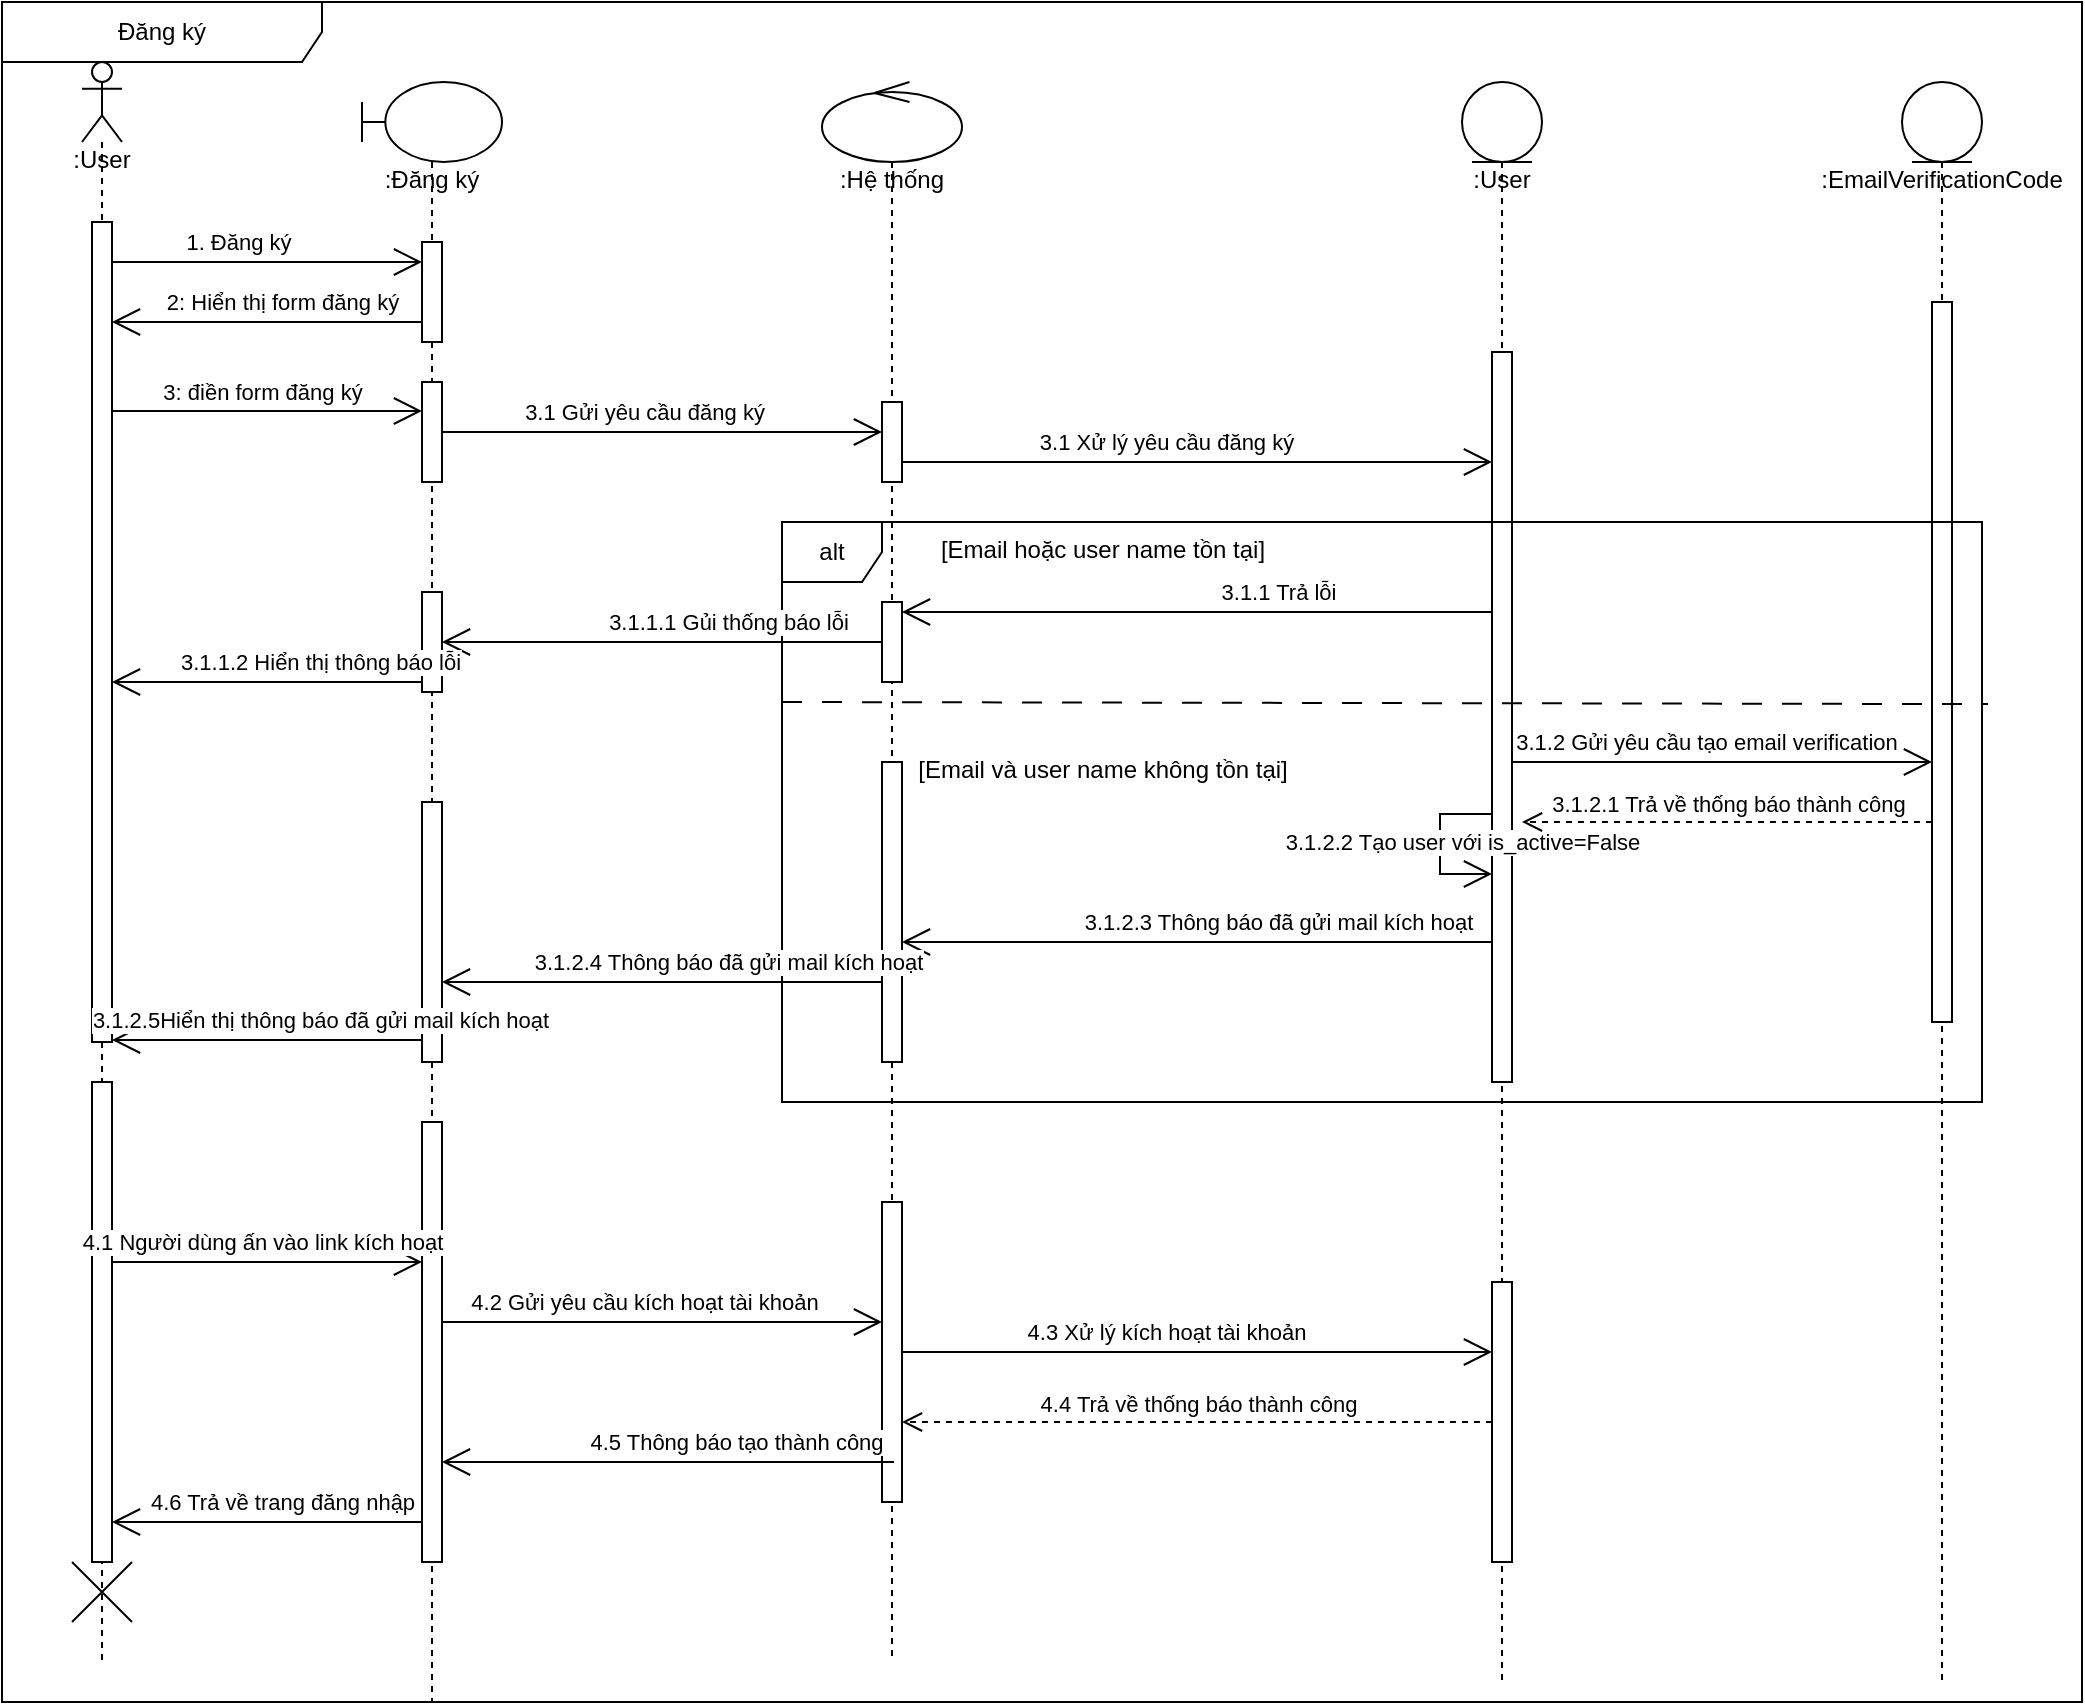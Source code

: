 <mxfile version="24.7.17" pages="3">
  <diagram name="Page-1" id="2YBvvXClWsGukQMizWep">
    <mxGraphModel dx="1843" dy="804" grid="1" gridSize="10" guides="1" tooltips="1" connect="1" arrows="1" fold="1" page="1" pageScale="1" pageWidth="850" pageHeight="1100" math="0" shadow="0">
      <root>
        <mxCell id="0" />
        <mxCell id="1" parent="0" />
        <mxCell id="b5BNbCB7NWANwJ87BcGt-43" value="Đăng ký" style="shape=umlFrame;whiteSpace=wrap;html=1;pointerEvents=0;recursiveResize=0;container=1;collapsible=0;width=160;" vertex="1" parent="1">
          <mxGeometry x="90" y="30" width="1040" height="850" as="geometry" />
        </mxCell>
        <mxCell id="b5BNbCB7NWANwJ87BcGt-186" value="" style="shape=umlDestroy;html=1;" vertex="1" parent="b5BNbCB7NWANwJ87BcGt-43">
          <mxGeometry x="35" y="780" width="30" height="30" as="geometry" />
        </mxCell>
        <mxCell id="b5BNbCB7NWANwJ87BcGt-44" value="&lt;div&gt;&lt;br&gt;&lt;/div&gt;&lt;div&gt;&lt;br&gt;&lt;/div&gt;&lt;div&gt;&lt;br&gt;&lt;/div&gt;&lt;div&gt;&lt;br&gt;&lt;/div&gt;&lt;div&gt;&lt;span style=&quot;background-color: initial;&quot;&gt;:User&lt;/span&gt;&lt;br&gt;&lt;/div&gt;" style="shape=umlLifeline;perimeter=lifelinePerimeter;whiteSpace=wrap;html=1;container=1;dropTarget=0;collapsible=0;recursiveResize=0;outlineConnect=0;portConstraint=eastwest;newEdgeStyle={&quot;curved&quot;:0,&quot;rounded&quot;:0};participant=umlActor;size=40;" vertex="1" parent="b5BNbCB7NWANwJ87BcGt-43">
          <mxGeometry x="40" y="30" width="20" height="800" as="geometry" />
        </mxCell>
        <mxCell id="b5BNbCB7NWANwJ87BcGt-45" value="" style="html=1;points=[[0,0,0,0,5],[0,1,0,0,-5],[1,0,0,0,5],[1,1,0,0,-5]];perimeter=orthogonalPerimeter;outlineConnect=0;targetShapes=umlLifeline;portConstraint=eastwest;newEdgeStyle={&quot;curved&quot;:0,&quot;rounded&quot;:0};" vertex="1" parent="b5BNbCB7NWANwJ87BcGt-44">
          <mxGeometry x="5" y="80" width="10" height="410" as="geometry" />
        </mxCell>
        <mxCell id="b5BNbCB7NWANwJ87BcGt-99" value="" style="html=1;points=[[0,0,0,0,5],[0,1,0,0,-5],[1,0,0,0,5],[1,1,0,0,-5]];perimeter=orthogonalPerimeter;outlineConnect=0;targetShapes=umlLifeline;portConstraint=eastwest;newEdgeStyle={&quot;curved&quot;:0,&quot;rounded&quot;:0};" vertex="1" parent="b5BNbCB7NWANwJ87BcGt-44">
          <mxGeometry x="5" y="510" width="10" height="240" as="geometry" />
        </mxCell>
        <mxCell id="b5BNbCB7NWANwJ87BcGt-46" value="&lt;div&gt;&lt;br&gt;&lt;/div&gt;&lt;div&gt;&lt;br&gt;&lt;/div&gt;&lt;div&gt;&lt;br&gt;&lt;/div&gt;&lt;div&gt;&lt;br&gt;&lt;/div&gt;&lt;div&gt;:Đăng ký&lt;/div&gt;" style="shape=umlLifeline;perimeter=lifelinePerimeter;whiteSpace=wrap;html=1;container=1;dropTarget=0;collapsible=0;recursiveResize=0;outlineConnect=0;portConstraint=eastwest;newEdgeStyle={&quot;curved&quot;:0,&quot;rounded&quot;:0};participant=umlBoundary;" vertex="1" parent="b5BNbCB7NWANwJ87BcGt-43">
          <mxGeometry x="180" y="40" width="70" height="810" as="geometry" />
        </mxCell>
        <mxCell id="b5BNbCB7NWANwJ87BcGt-79" value="" style="html=1;points=[[0,0,0,0,5],[0,1,0,0,-5],[1,0,0,0,5],[1,1,0,0,-5]];perimeter=orthogonalPerimeter;outlineConnect=0;targetShapes=umlLifeline;portConstraint=eastwest;newEdgeStyle={&quot;curved&quot;:0,&quot;rounded&quot;:0};" vertex="1" parent="b5BNbCB7NWANwJ87BcGt-46">
          <mxGeometry x="30" y="255" width="10" height="50" as="geometry" />
        </mxCell>
        <mxCell id="b5BNbCB7NWANwJ87BcGt-91" value="" style="html=1;points=[[0,0,0,0,5],[0,1,0,0,-5],[1,0,0,0,5],[1,1,0,0,-5]];perimeter=orthogonalPerimeter;outlineConnect=0;targetShapes=umlLifeline;portConstraint=eastwest;newEdgeStyle={&quot;curved&quot;:0,&quot;rounded&quot;:0};" vertex="1" parent="b5BNbCB7NWANwJ87BcGt-46">
          <mxGeometry x="30" y="360" width="10" height="130" as="geometry" />
        </mxCell>
        <mxCell id="b5BNbCB7NWANwJ87BcGt-102" value="" style="html=1;points=[[0,0,0,0,5],[0,1,0,0,-5],[1,0,0,0,5],[1,1,0,0,-5]];perimeter=orthogonalPerimeter;outlineConnect=0;targetShapes=umlLifeline;portConstraint=eastwest;newEdgeStyle={&quot;curved&quot;:0,&quot;rounded&quot;:0};" vertex="1" parent="b5BNbCB7NWANwJ87BcGt-46">
          <mxGeometry x="30" y="520" width="10" height="220" as="geometry" />
        </mxCell>
        <mxCell id="b5BNbCB7NWANwJ87BcGt-47" value="&lt;div&gt;&lt;br&gt;&lt;/div&gt;&lt;div&gt;&lt;br&gt;&lt;/div&gt;&lt;div&gt;&lt;br&gt;&lt;/div&gt;&lt;div&gt;&lt;br&gt;&lt;/div&gt;&lt;div&gt;:Hệ thống&lt;/div&gt;" style="shape=umlLifeline;perimeter=lifelinePerimeter;whiteSpace=wrap;html=1;container=1;dropTarget=0;collapsible=0;recursiveResize=0;outlineConnect=0;portConstraint=eastwest;newEdgeStyle={&quot;curved&quot;:0,&quot;rounded&quot;:0};participant=umlControl;" vertex="1" parent="b5BNbCB7NWANwJ87BcGt-43">
          <mxGeometry x="410" y="40" width="70" height="790" as="geometry" />
        </mxCell>
        <mxCell id="b5BNbCB7NWANwJ87BcGt-60" value="" style="html=1;points=[[0,0,0,0,5],[0,1,0,0,-5],[1,0,0,0,5],[1,1,0,0,-5]];perimeter=orthogonalPerimeter;outlineConnect=0;targetShapes=umlLifeline;portConstraint=eastwest;newEdgeStyle={&quot;curved&quot;:0,&quot;rounded&quot;:0};" vertex="1" parent="b5BNbCB7NWANwJ87BcGt-47">
          <mxGeometry x="30" y="160" width="10" height="40" as="geometry" />
        </mxCell>
        <mxCell id="b5BNbCB7NWANwJ87BcGt-78" value="" style="html=1;points=[[0,0,0,0,5],[0,1,0,0,-5],[1,0,0,0,5],[1,1,0,0,-5]];perimeter=orthogonalPerimeter;outlineConnect=0;targetShapes=umlLifeline;portConstraint=eastwest;newEdgeStyle={&quot;curved&quot;:0,&quot;rounded&quot;:0};" vertex="1" parent="b5BNbCB7NWANwJ87BcGt-47">
          <mxGeometry x="30" y="260" width="10" height="40" as="geometry" />
        </mxCell>
        <mxCell id="b5BNbCB7NWANwJ87BcGt-86" value="" style="html=1;points=[[0,0,0,0,5],[0,1,0,0,-5],[1,0,0,0,5],[1,1,0,0,-5]];perimeter=orthogonalPerimeter;outlineConnect=0;targetShapes=umlLifeline;portConstraint=eastwest;newEdgeStyle={&quot;curved&quot;:0,&quot;rounded&quot;:0};" vertex="1" parent="b5BNbCB7NWANwJ87BcGt-47">
          <mxGeometry x="30" y="340" width="10" height="150" as="geometry" />
        </mxCell>
        <mxCell id="b5BNbCB7NWANwJ87BcGt-105" value="" style="html=1;points=[[0,0,0,0,5],[0,1,0,0,-5],[1,0,0,0,5],[1,1,0,0,-5]];perimeter=orthogonalPerimeter;outlineConnect=0;targetShapes=umlLifeline;portConstraint=eastwest;newEdgeStyle={&quot;curved&quot;:0,&quot;rounded&quot;:0};" vertex="1" parent="b5BNbCB7NWANwJ87BcGt-47">
          <mxGeometry x="30" y="560" width="10" height="150" as="geometry" />
        </mxCell>
        <mxCell id="b5BNbCB7NWANwJ87BcGt-48" value="&lt;div&gt;&lt;br&gt;&lt;/div&gt;&lt;div&gt;&lt;br&gt;&lt;/div&gt;&lt;div&gt;&lt;br&gt;&lt;/div&gt;&lt;div&gt;&lt;br&gt;&lt;/div&gt;&lt;div&gt;:User&lt;/div&gt;" style="shape=umlLifeline;perimeter=lifelinePerimeter;whiteSpace=wrap;html=1;container=1;dropTarget=0;collapsible=0;recursiveResize=0;outlineConnect=0;portConstraint=eastwest;newEdgeStyle={&quot;curved&quot;:0,&quot;rounded&quot;:0};participant=umlEntity;" vertex="1" parent="b5BNbCB7NWANwJ87BcGt-43">
          <mxGeometry x="730" y="40" width="40" height="800" as="geometry" />
        </mxCell>
        <mxCell id="b5BNbCB7NWANwJ87BcGt-49" value="" style="html=1;points=[[0,0,0,0,5],[0,1,0,0,-5],[1,0,0,0,5],[1,1,0,0,-5]];perimeter=orthogonalPerimeter;outlineConnect=0;targetShapes=umlLifeline;portConstraint=eastwest;newEdgeStyle={&quot;curved&quot;:0,&quot;rounded&quot;:0};" vertex="1" parent="b5BNbCB7NWANwJ87BcGt-48">
          <mxGeometry x="15" y="135" width="10" height="365" as="geometry" />
        </mxCell>
        <mxCell id="b5BNbCB7NWANwJ87BcGt-111" value="" style="endArrow=open;endFill=1;endSize=12;html=1;rounded=0;" edge="1" parent="b5BNbCB7NWANwJ87BcGt-48" source="b5BNbCB7NWANwJ87BcGt-49" target="b5BNbCB7NWANwJ87BcGt-49">
          <mxGeometry width="160" relative="1" as="geometry">
            <mxPoint x="-36" y="366" as="sourcePoint" />
            <mxPoint x="-36" y="396" as="targetPoint" />
            <Array as="points">
              <mxPoint x="-11" y="366" />
              <mxPoint x="-11" y="396" />
            </Array>
          </mxGeometry>
        </mxCell>
        <mxCell id="b5BNbCB7NWANwJ87BcGt-112" value="3.1.2.2 Tạo user với is_active=False" style="edgeLabel;html=1;align=center;verticalAlign=middle;resizable=0;points=[];" vertex="1" connectable="0" parent="b5BNbCB7NWANwJ87BcGt-111">
          <mxGeometry x="-0.19" relative="1" as="geometry">
            <mxPoint x="11" y="7" as="offset" />
          </mxGeometry>
        </mxCell>
        <mxCell id="b5BNbCB7NWANwJ87BcGt-113" value="" style="html=1;points=[[0,0,0,0,5],[0,1,0,0,-5],[1,0,0,0,5],[1,1,0,0,-5]];perimeter=orthogonalPerimeter;outlineConnect=0;targetShapes=umlLifeline;portConstraint=eastwest;newEdgeStyle={&quot;curved&quot;:0,&quot;rounded&quot;:0};" vertex="1" parent="b5BNbCB7NWANwJ87BcGt-48">
          <mxGeometry x="15" y="600" width="10" height="140" as="geometry" />
        </mxCell>
        <mxCell id="b5BNbCB7NWANwJ87BcGt-50" value="&lt;div&gt;&lt;br&gt;&lt;/div&gt;&lt;div&gt;&lt;br&gt;&lt;/div&gt;&lt;div&gt;&lt;br&gt;&lt;/div&gt;&lt;div&gt;&lt;br&gt;&lt;/div&gt;&lt;div&gt;:EmailVerificationCode&lt;/div&gt;" style="shape=umlLifeline;perimeter=lifelinePerimeter;whiteSpace=wrap;html=1;container=1;dropTarget=0;collapsible=0;recursiveResize=0;outlineConnect=0;portConstraint=eastwest;newEdgeStyle={&quot;curved&quot;:0,&quot;rounded&quot;:0};participant=umlEntity;" vertex="1" parent="b5BNbCB7NWANwJ87BcGt-43">
          <mxGeometry x="950" y="40" width="40" height="800" as="geometry" />
        </mxCell>
        <mxCell id="b5BNbCB7NWANwJ87BcGt-51" value="" style="html=1;points=[[0,0,0,0,5],[0,1,0,0,-5],[1,0,0,0,5],[1,1,0,0,-5]];perimeter=orthogonalPerimeter;outlineConnect=0;targetShapes=umlLifeline;portConstraint=eastwest;newEdgeStyle={&quot;curved&quot;:0,&quot;rounded&quot;:0};" vertex="1" parent="b5BNbCB7NWANwJ87BcGt-50">
          <mxGeometry x="15" y="110" width="10" height="360" as="geometry" />
        </mxCell>
        <mxCell id="b5BNbCB7NWANwJ87BcGt-52" value="" style="html=1;points=[[0,0,0,0,5],[0,1,0,0,-5],[1,0,0,0,5],[1,1,0,0,-5]];perimeter=orthogonalPerimeter;outlineConnect=0;targetShapes=umlLifeline;portConstraint=eastwest;newEdgeStyle={&quot;curved&quot;:0,&quot;rounded&quot;:0};" vertex="1" parent="b5BNbCB7NWANwJ87BcGt-43">
          <mxGeometry x="210" y="120" width="10" height="50" as="geometry" />
        </mxCell>
        <mxCell id="b5BNbCB7NWANwJ87BcGt-53" value="" style="endArrow=open;endFill=1;endSize=12;html=1;rounded=0;" edge="1" parent="b5BNbCB7NWANwJ87BcGt-43" source="b5BNbCB7NWANwJ87BcGt-45" target="b5BNbCB7NWANwJ87BcGt-52">
          <mxGeometry width="160" relative="1" as="geometry">
            <mxPoint x="270" y="180" as="sourcePoint" />
            <mxPoint x="430" y="180" as="targetPoint" />
            <Array as="points">
              <mxPoint x="130" y="130" />
            </Array>
          </mxGeometry>
        </mxCell>
        <mxCell id="b5BNbCB7NWANwJ87BcGt-54" value="1. Đăng ký" style="edgeLabel;html=1;align=center;verticalAlign=middle;resizable=0;points=[];" vertex="1" connectable="0" parent="b5BNbCB7NWANwJ87BcGt-53">
          <mxGeometry x="-0.19" relative="1" as="geometry">
            <mxPoint y="-10" as="offset" />
          </mxGeometry>
        </mxCell>
        <mxCell id="b5BNbCB7NWANwJ87BcGt-55" value="" style="endArrow=open;endFill=1;endSize=12;html=1;rounded=0;" edge="1" parent="b5BNbCB7NWANwJ87BcGt-43" source="b5BNbCB7NWANwJ87BcGt-52" target="b5BNbCB7NWANwJ87BcGt-45">
          <mxGeometry width="160" relative="1" as="geometry">
            <mxPoint x="65" y="140" as="sourcePoint" />
            <mxPoint x="220" y="140" as="targetPoint" />
            <Array as="points">
              <mxPoint x="140" y="160" />
            </Array>
          </mxGeometry>
        </mxCell>
        <mxCell id="b5BNbCB7NWANwJ87BcGt-56" value="2: Hiển thị form đăng ký" style="edgeLabel;html=1;align=center;verticalAlign=middle;resizable=0;points=[];" vertex="1" connectable="0" parent="b5BNbCB7NWANwJ87BcGt-55">
          <mxGeometry x="-0.19" relative="1" as="geometry">
            <mxPoint x="-7" y="-10" as="offset" />
          </mxGeometry>
        </mxCell>
        <mxCell id="b5BNbCB7NWANwJ87BcGt-57" value="" style="html=1;points=[[0,0,0,0,5],[0,1,0,0,-5],[1,0,0,0,5],[1,1,0,0,-5]];perimeter=orthogonalPerimeter;outlineConnect=0;targetShapes=umlLifeline;portConstraint=eastwest;newEdgeStyle={&quot;curved&quot;:0,&quot;rounded&quot;:0};" vertex="1" parent="b5BNbCB7NWANwJ87BcGt-43">
          <mxGeometry x="210" y="190" width="10" height="50" as="geometry" />
        </mxCell>
        <mxCell id="b5BNbCB7NWANwJ87BcGt-58" value="" style="endArrow=open;endFill=1;endSize=12;html=1;rounded=0;" edge="1" parent="b5BNbCB7NWANwJ87BcGt-43">
          <mxGeometry width="160" relative="1" as="geometry">
            <mxPoint x="55" y="204.5" as="sourcePoint" />
            <mxPoint x="210" y="204.5" as="targetPoint" />
          </mxGeometry>
        </mxCell>
        <mxCell id="b5BNbCB7NWANwJ87BcGt-59" value="3: điền form đăng ký" style="edgeLabel;html=1;align=center;verticalAlign=middle;resizable=0;points=[];" vertex="1" connectable="0" parent="b5BNbCB7NWANwJ87BcGt-58">
          <mxGeometry x="-0.19" relative="1" as="geometry">
            <mxPoint x="12" y="-10" as="offset" />
          </mxGeometry>
        </mxCell>
        <mxCell id="b5BNbCB7NWANwJ87BcGt-61" value="" style="endArrow=open;endFill=1;endSize=12;html=1;rounded=0;" edge="1" parent="b5BNbCB7NWANwJ87BcGt-43" source="b5BNbCB7NWANwJ87BcGt-57" target="b5BNbCB7NWANwJ87BcGt-60">
          <mxGeometry width="160" relative="1" as="geometry">
            <mxPoint x="65" y="190" as="sourcePoint" />
            <mxPoint x="220" y="190" as="targetPoint" />
          </mxGeometry>
        </mxCell>
        <mxCell id="b5BNbCB7NWANwJ87BcGt-62" value="3.1 Gửi yêu cầu đăng ký" style="edgeLabel;html=1;align=center;verticalAlign=middle;resizable=0;points=[];" vertex="1" connectable="0" parent="b5BNbCB7NWANwJ87BcGt-61">
          <mxGeometry x="-0.19" relative="1" as="geometry">
            <mxPoint x="12" y="-10" as="offset" />
          </mxGeometry>
        </mxCell>
        <mxCell id="b5BNbCB7NWANwJ87BcGt-63" value="" style="endArrow=open;endFill=1;endSize=12;html=1;rounded=0;" edge="1" parent="b5BNbCB7NWANwJ87BcGt-43" source="b5BNbCB7NWANwJ87BcGt-60" target="b5BNbCB7NWANwJ87BcGt-49">
          <mxGeometry width="160" relative="1" as="geometry">
            <mxPoint x="230" y="225" as="sourcePoint" />
            <mxPoint x="380" y="225" as="targetPoint" />
            <Array as="points">
              <mxPoint x="450" y="230" />
            </Array>
          </mxGeometry>
        </mxCell>
        <mxCell id="b5BNbCB7NWANwJ87BcGt-64" value="3.1 Xử lý yêu cầu đăng ký" style="edgeLabel;html=1;align=center;verticalAlign=middle;resizable=0;points=[];" vertex="1" connectable="0" parent="b5BNbCB7NWANwJ87BcGt-63">
          <mxGeometry x="-0.19" relative="1" as="geometry">
            <mxPoint x="12" y="-10" as="offset" />
          </mxGeometry>
        </mxCell>
        <mxCell id="b5BNbCB7NWANwJ87BcGt-74" value="alt" style="shape=umlFrame;whiteSpace=wrap;html=1;pointerEvents=0;recursiveResize=0;container=1;collapsible=0;width=50;" vertex="1" parent="b5BNbCB7NWANwJ87BcGt-43">
          <mxGeometry x="390" y="260" width="600" height="290" as="geometry" />
        </mxCell>
        <mxCell id="b5BNbCB7NWANwJ87BcGt-75" value="[Email hoặc user name tồn tại]" style="text;align=center;html=1;" vertex="1" parent="b5BNbCB7NWANwJ87BcGt-74">
          <mxGeometry width="100" height="20" relative="1" as="geometry">
            <mxPoint x="110" as="offset" />
          </mxGeometry>
        </mxCell>
        <mxCell id="b5BNbCB7NWANwJ87BcGt-76" value="[Email và user name không tồn tại]" style="text;align=center;html=1;" vertex="1" parent="b5BNbCB7NWANwJ87BcGt-74">
          <mxGeometry x="110" y="110" width="100" height="20" as="geometry" />
        </mxCell>
        <mxCell id="b5BNbCB7NWANwJ87BcGt-87" value="" style="endArrow=open;endFill=1;endSize=12;html=1;rounded=0;" edge="1" parent="b5BNbCB7NWANwJ87BcGt-74">
          <mxGeometry width="160" relative="1" as="geometry">
            <mxPoint x="355" y="210" as="sourcePoint" />
            <mxPoint x="60" y="210" as="targetPoint" />
            <Array as="points">
              <mxPoint x="210" y="210" />
            </Array>
          </mxGeometry>
        </mxCell>
        <mxCell id="b5BNbCB7NWANwJ87BcGt-88" value="3.1.2.3 Thông báo đã gửi mail kích hoạt" style="edgeLabel;html=1;align=center;verticalAlign=middle;resizable=0;points=[];" vertex="1" connectable="0" parent="b5BNbCB7NWANwJ87BcGt-87">
          <mxGeometry x="-0.19" relative="1" as="geometry">
            <mxPoint x="12" y="-10" as="offset" />
          </mxGeometry>
        </mxCell>
        <mxCell id="b5BNbCB7NWANwJ87BcGt-98" value="3.1.2.1 Trả về thống báo thành công" style="endArrow=open;startArrow=none;endFill=0;startFill=0;endSize=8;html=1;verticalAlign=bottom;dashed=1;labelBackgroundColor=none;rounded=0;" edge="1" parent="b5BNbCB7NWANwJ87BcGt-74">
          <mxGeometry width="160" relative="1" as="geometry">
            <mxPoint x="575" y="150" as="sourcePoint" />
            <mxPoint x="370" y="150" as="targetPoint" />
            <Array as="points">
              <mxPoint x="470" y="150" />
            </Array>
          </mxGeometry>
        </mxCell>
        <mxCell id="b5BNbCB7NWANwJ87BcGt-77" value="" style="endArrow=none;startArrow=none;endFill=0;startFill=0;endSize=8;html=1;verticalAlign=bottom;dashed=1;labelBackgroundColor=none;dashPattern=10 10;rounded=0;entryX=1.005;entryY=0.314;entryDx=0;entryDy=0;entryPerimeter=0;exitX=-0.007;exitY=0.489;exitDx=0;exitDy=0;exitPerimeter=0;" edge="1" parent="b5BNbCB7NWANwJ87BcGt-74" target="b5BNbCB7NWANwJ87BcGt-74">
          <mxGeometry width="160" relative="1" as="geometry">
            <mxPoint x="2.22e-15" y="90.0" as="sourcePoint" />
            <mxPoint x="433.44" y="90.87" as="targetPoint" />
          </mxGeometry>
        </mxCell>
        <mxCell id="b5BNbCB7NWANwJ87BcGt-80" value="" style="endArrow=open;endFill=1;endSize=12;html=1;rounded=0;" edge="1" parent="b5BNbCB7NWANwJ87BcGt-43" source="b5BNbCB7NWANwJ87BcGt-78" target="b5BNbCB7NWANwJ87BcGt-79">
          <mxGeometry width="160" relative="1" as="geometry">
            <mxPoint x="230" y="225" as="sourcePoint" />
            <mxPoint x="450" y="225" as="targetPoint" />
          </mxGeometry>
        </mxCell>
        <mxCell id="b5BNbCB7NWANwJ87BcGt-81" value="3.1.1.1 Gủi thống báo lỗi" style="edgeLabel;html=1;align=center;verticalAlign=middle;resizable=0;points=[];" vertex="1" connectable="0" parent="b5BNbCB7NWANwJ87BcGt-80">
          <mxGeometry x="-0.19" relative="1" as="geometry">
            <mxPoint x="12" y="-10" as="offset" />
          </mxGeometry>
        </mxCell>
        <mxCell id="b5BNbCB7NWANwJ87BcGt-82" value="" style="endArrow=open;endFill=1;endSize=12;html=1;rounded=0;" edge="1" parent="b5BNbCB7NWANwJ87BcGt-43" source="b5BNbCB7NWANwJ87BcGt-79" target="b5BNbCB7NWANwJ87BcGt-45">
          <mxGeometry width="160" relative="1" as="geometry">
            <mxPoint x="450" y="330" as="sourcePoint" />
            <mxPoint x="230" y="330" as="targetPoint" />
            <Array as="points">
              <mxPoint x="140" y="340" />
            </Array>
          </mxGeometry>
        </mxCell>
        <mxCell id="b5BNbCB7NWANwJ87BcGt-83" value="3.1.1.2 Hiển thị thông báo lỗi" style="edgeLabel;html=1;align=center;verticalAlign=middle;resizable=0;points=[];" vertex="1" connectable="0" parent="b5BNbCB7NWANwJ87BcGt-82">
          <mxGeometry x="-0.19" relative="1" as="geometry">
            <mxPoint x="12" y="-10" as="offset" />
          </mxGeometry>
        </mxCell>
        <mxCell id="b5BNbCB7NWANwJ87BcGt-84" value="" style="endArrow=open;endFill=1;endSize=12;html=1;rounded=0;entryX=1;entryY=0;entryDx=0;entryDy=5;entryPerimeter=0;" edge="1" parent="b5BNbCB7NWANwJ87BcGt-43" source="b5BNbCB7NWANwJ87BcGt-49" target="b5BNbCB7NWANwJ87BcGt-78">
          <mxGeometry width="160" relative="1" as="geometry">
            <mxPoint x="450" y="330" as="sourcePoint" />
            <mxPoint x="230" y="330" as="targetPoint" />
          </mxGeometry>
        </mxCell>
        <mxCell id="b5BNbCB7NWANwJ87BcGt-85" value="3.1.1 Trả lỗi" style="edgeLabel;html=1;align=center;verticalAlign=middle;resizable=0;points=[];" vertex="1" connectable="0" parent="b5BNbCB7NWANwJ87BcGt-84">
          <mxGeometry x="-0.19" relative="1" as="geometry">
            <mxPoint x="12" y="-10" as="offset" />
          </mxGeometry>
        </mxCell>
        <mxCell id="b5BNbCB7NWANwJ87BcGt-92" value="" style="endArrow=open;endFill=1;endSize=12;html=1;rounded=0;" edge="1" parent="b5BNbCB7NWANwJ87BcGt-43">
          <mxGeometry width="160" relative="1" as="geometry">
            <mxPoint x="210" y="519" as="sourcePoint" />
            <mxPoint x="55" y="519" as="targetPoint" />
          </mxGeometry>
        </mxCell>
        <mxCell id="b5BNbCB7NWANwJ87BcGt-93" value="3.1.2.5Hiển thị thông báo đã gửi mail kích hoạt" style="edgeLabel;html=1;align=center;verticalAlign=middle;resizable=0;points=[];" vertex="1" connectable="0" parent="b5BNbCB7NWANwJ87BcGt-92">
          <mxGeometry x="-0.19" relative="1" as="geometry">
            <mxPoint x="12" y="-10" as="offset" />
          </mxGeometry>
        </mxCell>
        <mxCell id="b5BNbCB7NWANwJ87BcGt-96" value="" style="endArrow=open;endFill=1;endSize=12;html=1;rounded=0;" edge="1" parent="b5BNbCB7NWANwJ87BcGt-43" target="b5BNbCB7NWANwJ87BcGt-51">
          <mxGeometry width="160" relative="1" as="geometry">
            <mxPoint x="755" y="380" as="sourcePoint" />
            <mxPoint x="939.5" y="380" as="targetPoint" />
          </mxGeometry>
        </mxCell>
        <mxCell id="b5BNbCB7NWANwJ87BcGt-97" value="3.1.2 Gửi yêu cầu tạo email verification" style="edgeLabel;html=1;align=center;verticalAlign=middle;resizable=0;points=[];" vertex="1" connectable="0" parent="b5BNbCB7NWANwJ87BcGt-96">
          <mxGeometry x="-0.19" relative="1" as="geometry">
            <mxPoint x="12" y="-10" as="offset" />
          </mxGeometry>
        </mxCell>
        <mxCell id="b5BNbCB7NWANwJ87BcGt-100" value="" style="endArrow=open;endFill=1;endSize=12;html=1;rounded=0;" edge="1" parent="b5BNbCB7NWANwJ87BcGt-43">
          <mxGeometry width="160" relative="1" as="geometry">
            <mxPoint x="55" y="630" as="sourcePoint" />
            <mxPoint x="210" y="630" as="targetPoint" />
          </mxGeometry>
        </mxCell>
        <mxCell id="b5BNbCB7NWANwJ87BcGt-101" value="4.1 Người dùng ấn vào link kích hoạt" style="edgeLabel;html=1;align=center;verticalAlign=middle;resizable=0;points=[];" vertex="1" connectable="0" parent="b5BNbCB7NWANwJ87BcGt-100">
          <mxGeometry x="-0.19" relative="1" as="geometry">
            <mxPoint x="12" y="-10" as="offset" />
          </mxGeometry>
        </mxCell>
        <mxCell id="b5BNbCB7NWANwJ87BcGt-103" value="" style="endArrow=open;endFill=1;endSize=12;html=1;rounded=0;" edge="1" parent="b5BNbCB7NWANwJ87BcGt-43" source="b5BNbCB7NWANwJ87BcGt-102" target="b5BNbCB7NWANwJ87BcGt-105">
          <mxGeometry width="160" relative="1" as="geometry">
            <mxPoint x="65" y="640" as="sourcePoint" />
            <mxPoint x="220" y="640" as="targetPoint" />
            <Array as="points">
              <mxPoint x="340" y="660" />
            </Array>
          </mxGeometry>
        </mxCell>
        <mxCell id="b5BNbCB7NWANwJ87BcGt-104" value="4.2 Gửi yêu cầu kích hoạt tài khoản" style="edgeLabel;html=1;align=center;verticalAlign=middle;resizable=0;points=[];" vertex="1" connectable="0" parent="b5BNbCB7NWANwJ87BcGt-103">
          <mxGeometry x="-0.19" relative="1" as="geometry">
            <mxPoint x="12" y="-10" as="offset" />
          </mxGeometry>
        </mxCell>
        <mxCell id="b5BNbCB7NWANwJ87BcGt-109" value="" style="endArrow=open;endFill=1;endSize=12;html=1;rounded=0;" edge="1" parent="b5BNbCB7NWANwJ87BcGt-43" source="b5BNbCB7NWANwJ87BcGt-105" target="b5BNbCB7NWANwJ87BcGt-113">
          <mxGeometry width="160" relative="1" as="geometry">
            <mxPoint x="450" y="330" as="sourcePoint" />
            <mxPoint x="230" y="330" as="targetPoint" />
          </mxGeometry>
        </mxCell>
        <mxCell id="b5BNbCB7NWANwJ87BcGt-110" value="4.3 Xử lý kích hoạt tài khoản" style="edgeLabel;html=1;align=center;verticalAlign=middle;resizable=0;points=[];" vertex="1" connectable="0" parent="b5BNbCB7NWANwJ87BcGt-109">
          <mxGeometry x="-0.19" relative="1" as="geometry">
            <mxPoint x="12" y="-10" as="offset" />
          </mxGeometry>
        </mxCell>
        <mxCell id="b5BNbCB7NWANwJ87BcGt-89" value="" style="endArrow=open;endFill=1;endSize=12;html=1;rounded=0;" edge="1" parent="b5BNbCB7NWANwJ87BcGt-43">
          <mxGeometry width="160" relative="1" as="geometry">
            <mxPoint x="440" y="490" as="sourcePoint" />
            <mxPoint x="220" y="490" as="targetPoint" />
          </mxGeometry>
        </mxCell>
        <mxCell id="b5BNbCB7NWANwJ87BcGt-90" value="3.1.2.4 Thông báo đã gửi mail kích hoạt" style="edgeLabel;html=1;align=center;verticalAlign=middle;resizable=0;points=[];" vertex="1" connectable="0" parent="b5BNbCB7NWANwJ87BcGt-89">
          <mxGeometry x="-0.19" relative="1" as="geometry">
            <mxPoint x="12" y="-10" as="offset" />
          </mxGeometry>
        </mxCell>
        <mxCell id="b5BNbCB7NWANwJ87BcGt-114" value="4.4 Trả về thống báo thành công" style="endArrow=open;startArrow=none;endFill=0;startFill=0;endSize=8;html=1;verticalAlign=bottom;dashed=1;labelBackgroundColor=none;rounded=0;" edge="1" parent="b5BNbCB7NWANwJ87BcGt-43" source="b5BNbCB7NWANwJ87BcGt-113" target="b5BNbCB7NWANwJ87BcGt-105">
          <mxGeometry width="160" relative="1" as="geometry">
            <mxPoint x="950" y="410" as="sourcePoint" />
            <mxPoint x="770" y="410" as="targetPoint" />
          </mxGeometry>
        </mxCell>
        <mxCell id="b5BNbCB7NWANwJ87BcGt-115" value="" style="endArrow=open;endFill=1;endSize=12;html=1;rounded=0;" edge="1" parent="b5BNbCB7NWANwJ87BcGt-43">
          <mxGeometry width="160" relative="1" as="geometry">
            <mxPoint x="446" y="730" as="sourcePoint" />
            <mxPoint x="220" y="730" as="targetPoint" />
            <Array as="points">
              <mxPoint x="335.5" y="730" />
            </Array>
          </mxGeometry>
        </mxCell>
        <mxCell id="b5BNbCB7NWANwJ87BcGt-116" value="4.5 Thông báo tạo thành công" style="edgeLabel;html=1;align=center;verticalAlign=middle;resizable=0;points=[];" vertex="1" connectable="0" parent="b5BNbCB7NWANwJ87BcGt-115">
          <mxGeometry x="-0.19" relative="1" as="geometry">
            <mxPoint x="12" y="-10" as="offset" />
          </mxGeometry>
        </mxCell>
        <mxCell id="b5BNbCB7NWANwJ87BcGt-121" value="" style="endArrow=open;endFill=1;endSize=12;html=1;rounded=0;" edge="1" parent="b5BNbCB7NWANwJ87BcGt-43">
          <mxGeometry width="160" relative="1" as="geometry">
            <mxPoint x="210" y="760" as="sourcePoint" />
            <mxPoint x="55" y="760" as="targetPoint" />
          </mxGeometry>
        </mxCell>
        <mxCell id="b5BNbCB7NWANwJ87BcGt-122" value="4.6 Trả về trang đăng nhập" style="edgeLabel;html=1;align=center;verticalAlign=middle;resizable=0;points=[];" vertex="1" connectable="0" parent="b5BNbCB7NWANwJ87BcGt-121">
          <mxGeometry x="-0.19" relative="1" as="geometry">
            <mxPoint x="-7" y="-10" as="offset" />
          </mxGeometry>
        </mxCell>
      </root>
    </mxGraphModel>
  </diagram>
  <diagram id="QHAFeZghU_w58G8e2iN_" name="Page-2">
    <mxGraphModel dx="1290" dy="563" grid="1" gridSize="10" guides="1" tooltips="1" connect="1" arrows="1" fold="1" page="1" pageScale="1" pageWidth="850" pageHeight="1100" math="0" shadow="0">
      <root>
        <mxCell id="0" />
        <mxCell id="1" parent="0" />
        <mxCell id="M27zcLU9K3oXGzqzcBFh-1" value="Đăng nhập" style="shape=umlFrame;whiteSpace=wrap;html=1;pointerEvents=0;recursiveResize=0;container=1;collapsible=0;width=160;" vertex="1" parent="1">
          <mxGeometry x="90" y="30" width="1040" height="850" as="geometry" />
        </mxCell>
        <mxCell id="M27zcLU9K3oXGzqzcBFh-2" value="" style="shape=umlDestroy;html=1;" vertex="1" parent="M27zcLU9K3oXGzqzcBFh-1">
          <mxGeometry x="35" y="780" width="30" height="30" as="geometry" />
        </mxCell>
        <mxCell id="M27zcLU9K3oXGzqzcBFh-3" value="&lt;div&gt;&lt;br&gt;&lt;/div&gt;&lt;div&gt;&lt;br&gt;&lt;/div&gt;&lt;div&gt;&lt;br&gt;&lt;/div&gt;&lt;div&gt;&lt;br&gt;&lt;/div&gt;&lt;div&gt;&lt;span style=&quot;background-color: initial;&quot;&gt;:User&lt;/span&gt;&lt;br&gt;&lt;/div&gt;" style="shape=umlLifeline;perimeter=lifelinePerimeter;whiteSpace=wrap;html=1;container=1;dropTarget=0;collapsible=0;recursiveResize=0;outlineConnect=0;portConstraint=eastwest;newEdgeStyle={&quot;curved&quot;:0,&quot;rounded&quot;:0};participant=umlActor;size=40;" vertex="1" parent="M27zcLU9K3oXGzqzcBFh-1">
          <mxGeometry x="40" y="30" width="20" height="800" as="geometry" />
        </mxCell>
        <mxCell id="M27zcLU9K3oXGzqzcBFh-4" value="" style="html=1;points=[[0,0,0,0,5],[0,1,0,0,-5],[1,0,0,0,5],[1,1,0,0,-5]];perimeter=orthogonalPerimeter;outlineConnect=0;targetShapes=umlLifeline;portConstraint=eastwest;newEdgeStyle={&quot;curved&quot;:0,&quot;rounded&quot;:0};" vertex="1" parent="M27zcLU9K3oXGzqzcBFh-3">
          <mxGeometry x="5" y="80" width="10" height="410" as="geometry" />
        </mxCell>
        <mxCell id="M27zcLU9K3oXGzqzcBFh-5" value="" style="html=1;points=[[0,0,0,0,5],[0,1,0,0,-5],[1,0,0,0,5],[1,1,0,0,-5]];perimeter=orthogonalPerimeter;outlineConnect=0;targetShapes=umlLifeline;portConstraint=eastwest;newEdgeStyle={&quot;curved&quot;:0,&quot;rounded&quot;:0};" vertex="1" parent="M27zcLU9K3oXGzqzcBFh-3">
          <mxGeometry x="5" y="510" width="10" height="240" as="geometry" />
        </mxCell>
        <mxCell id="M27zcLU9K3oXGzqzcBFh-6" value="&lt;div&gt;&lt;br&gt;&lt;/div&gt;&lt;div&gt;&lt;br&gt;&lt;/div&gt;&lt;div&gt;&lt;br&gt;&lt;/div&gt;&lt;div&gt;&lt;br&gt;&lt;/div&gt;&lt;div&gt;:Đăng nhập&lt;/div&gt;" style="shape=umlLifeline;perimeter=lifelinePerimeter;whiteSpace=wrap;html=1;container=1;dropTarget=0;collapsible=0;recursiveResize=0;outlineConnect=0;portConstraint=eastwest;newEdgeStyle={&quot;curved&quot;:0,&quot;rounded&quot;:0};participant=umlBoundary;" vertex="1" parent="M27zcLU9K3oXGzqzcBFh-1">
          <mxGeometry x="180" y="40" width="70" height="810" as="geometry" />
        </mxCell>
        <mxCell id="M27zcLU9K3oXGzqzcBFh-7" value="" style="html=1;points=[[0,0,0,0,5],[0,1,0,0,-5],[1,0,0,0,5],[1,1,0,0,-5]];perimeter=orthogonalPerimeter;outlineConnect=0;targetShapes=umlLifeline;portConstraint=eastwest;newEdgeStyle={&quot;curved&quot;:0,&quot;rounded&quot;:0};" vertex="1" parent="M27zcLU9K3oXGzqzcBFh-6">
          <mxGeometry x="30" y="255" width="10" height="50" as="geometry" />
        </mxCell>
        <mxCell id="M27zcLU9K3oXGzqzcBFh-8" value="" style="html=1;points=[[0,0,0,0,5],[0,1,0,0,-5],[1,0,0,0,5],[1,1,0,0,-5]];perimeter=orthogonalPerimeter;outlineConnect=0;targetShapes=umlLifeline;portConstraint=eastwest;newEdgeStyle={&quot;curved&quot;:0,&quot;rounded&quot;:0};" vertex="1" parent="M27zcLU9K3oXGzqzcBFh-6">
          <mxGeometry x="30" y="360" width="10" height="130" as="geometry" />
        </mxCell>
        <mxCell id="M27zcLU9K3oXGzqzcBFh-9" value="" style="html=1;points=[[0,0,0,0,5],[0,1,0,0,-5],[1,0,0,0,5],[1,1,0,0,-5]];perimeter=orthogonalPerimeter;outlineConnect=0;targetShapes=umlLifeline;portConstraint=eastwest;newEdgeStyle={&quot;curved&quot;:0,&quot;rounded&quot;:0};" vertex="1" parent="M27zcLU9K3oXGzqzcBFh-6">
          <mxGeometry x="30" y="520" width="10" height="220" as="geometry" />
        </mxCell>
        <mxCell id="M27zcLU9K3oXGzqzcBFh-10" value="&lt;div&gt;&lt;br&gt;&lt;/div&gt;&lt;div&gt;&lt;br&gt;&lt;/div&gt;&lt;div&gt;&lt;br&gt;&lt;/div&gt;&lt;div&gt;&lt;br&gt;&lt;/div&gt;&lt;div&gt;:Hệ thống&lt;/div&gt;" style="shape=umlLifeline;perimeter=lifelinePerimeter;whiteSpace=wrap;html=1;container=1;dropTarget=0;collapsible=0;recursiveResize=0;outlineConnect=0;portConstraint=eastwest;newEdgeStyle={&quot;curved&quot;:0,&quot;rounded&quot;:0};participant=umlControl;" vertex="1" parent="M27zcLU9K3oXGzqzcBFh-1">
          <mxGeometry x="410" y="40" width="70" height="790" as="geometry" />
        </mxCell>
        <mxCell id="M27zcLU9K3oXGzqzcBFh-11" value="" style="html=1;points=[[0,0,0,0,5],[0,1,0,0,-5],[1,0,0,0,5],[1,1,0,0,-5]];perimeter=orthogonalPerimeter;outlineConnect=0;targetShapes=umlLifeline;portConstraint=eastwest;newEdgeStyle={&quot;curved&quot;:0,&quot;rounded&quot;:0};" vertex="1" parent="M27zcLU9K3oXGzqzcBFh-10">
          <mxGeometry x="30" y="160" width="10" height="40" as="geometry" />
        </mxCell>
        <mxCell id="M27zcLU9K3oXGzqzcBFh-12" value="" style="html=1;points=[[0,0,0,0,5],[0,1,0,0,-5],[1,0,0,0,5],[1,1,0,0,-5]];perimeter=orthogonalPerimeter;outlineConnect=0;targetShapes=umlLifeline;portConstraint=eastwest;newEdgeStyle={&quot;curved&quot;:0,&quot;rounded&quot;:0};" vertex="1" parent="M27zcLU9K3oXGzqzcBFh-10">
          <mxGeometry x="30" y="260" width="10" height="40" as="geometry" />
        </mxCell>
        <mxCell id="M27zcLU9K3oXGzqzcBFh-13" value="" style="html=1;points=[[0,0,0,0,5],[0,1,0,0,-5],[1,0,0,0,5],[1,1,0,0,-5]];perimeter=orthogonalPerimeter;outlineConnect=0;targetShapes=umlLifeline;portConstraint=eastwest;newEdgeStyle={&quot;curved&quot;:0,&quot;rounded&quot;:0};" vertex="1" parent="M27zcLU9K3oXGzqzcBFh-10">
          <mxGeometry x="30" y="340" width="10" height="150" as="geometry" />
        </mxCell>
        <mxCell id="M27zcLU9K3oXGzqzcBFh-14" value="" style="html=1;points=[[0,0,0,0,5],[0,1,0,0,-5],[1,0,0,0,5],[1,1,0,0,-5]];perimeter=orthogonalPerimeter;outlineConnect=0;targetShapes=umlLifeline;portConstraint=eastwest;newEdgeStyle={&quot;curved&quot;:0,&quot;rounded&quot;:0};" vertex="1" parent="M27zcLU9K3oXGzqzcBFh-10">
          <mxGeometry x="30" y="560" width="10" height="150" as="geometry" />
        </mxCell>
        <mxCell id="M27zcLU9K3oXGzqzcBFh-15" value="&lt;div&gt;&lt;br&gt;&lt;/div&gt;&lt;div&gt;&lt;br&gt;&lt;/div&gt;&lt;div&gt;&lt;br&gt;&lt;/div&gt;&lt;div&gt;&lt;br&gt;&lt;/div&gt;&lt;div&gt;:User&lt;/div&gt;" style="shape=umlLifeline;perimeter=lifelinePerimeter;whiteSpace=wrap;html=1;container=1;dropTarget=0;collapsible=0;recursiveResize=0;outlineConnect=0;portConstraint=eastwest;newEdgeStyle={&quot;curved&quot;:0,&quot;rounded&quot;:0};participant=umlEntity;" vertex="1" parent="M27zcLU9K3oXGzqzcBFh-1">
          <mxGeometry x="730" y="40" width="40" height="800" as="geometry" />
        </mxCell>
        <mxCell id="M27zcLU9K3oXGzqzcBFh-16" value="" style="html=1;points=[[0,0,0,0,5],[0,1,0,0,-5],[1,0,0,0,5],[1,1,0,0,-5]];perimeter=orthogonalPerimeter;outlineConnect=0;targetShapes=umlLifeline;portConstraint=eastwest;newEdgeStyle={&quot;curved&quot;:0,&quot;rounded&quot;:0};" vertex="1" parent="M27zcLU9K3oXGzqzcBFh-15">
          <mxGeometry x="15" y="135" width="10" height="365" as="geometry" />
        </mxCell>
        <mxCell id="M27zcLU9K3oXGzqzcBFh-17" value="" style="endArrow=open;endFill=1;endSize=12;html=1;rounded=0;" edge="1" parent="M27zcLU9K3oXGzqzcBFh-15" source="M27zcLU9K3oXGzqzcBFh-16" target="M27zcLU9K3oXGzqzcBFh-16">
          <mxGeometry width="160" relative="1" as="geometry">
            <mxPoint x="-36" y="366" as="sourcePoint" />
            <mxPoint x="-36" y="396" as="targetPoint" />
            <Array as="points">
              <mxPoint x="-11" y="366" />
              <mxPoint x="-11" y="396" />
            </Array>
          </mxGeometry>
        </mxCell>
        <mxCell id="M27zcLU9K3oXGzqzcBFh-18" value="3.1.2.2 Tạo user với is_active=False" style="edgeLabel;html=1;align=center;verticalAlign=middle;resizable=0;points=[];" vertex="1" connectable="0" parent="M27zcLU9K3oXGzqzcBFh-17">
          <mxGeometry x="-0.19" relative="1" as="geometry">
            <mxPoint x="11" y="7" as="offset" />
          </mxGeometry>
        </mxCell>
        <mxCell id="M27zcLU9K3oXGzqzcBFh-19" value="" style="html=1;points=[[0,0,0,0,5],[0,1,0,0,-5],[1,0,0,0,5],[1,1,0,0,-5]];perimeter=orthogonalPerimeter;outlineConnect=0;targetShapes=umlLifeline;portConstraint=eastwest;newEdgeStyle={&quot;curved&quot;:0,&quot;rounded&quot;:0};" vertex="1" parent="M27zcLU9K3oXGzqzcBFh-15">
          <mxGeometry x="15" y="600" width="10" height="140" as="geometry" />
        </mxCell>
        <mxCell id="M27zcLU9K3oXGzqzcBFh-20" value="&lt;div&gt;&lt;br&gt;&lt;/div&gt;&lt;div&gt;&lt;br&gt;&lt;/div&gt;&lt;div&gt;&lt;br&gt;&lt;/div&gt;&lt;div&gt;&lt;br&gt;&lt;/div&gt;&lt;div&gt;:EmailVerificationCode&lt;/div&gt;" style="shape=umlLifeline;perimeter=lifelinePerimeter;whiteSpace=wrap;html=1;container=1;dropTarget=0;collapsible=0;recursiveResize=0;outlineConnect=0;portConstraint=eastwest;newEdgeStyle={&quot;curved&quot;:0,&quot;rounded&quot;:0};participant=umlEntity;" vertex="1" parent="M27zcLU9K3oXGzqzcBFh-1">
          <mxGeometry x="950" y="40" width="40" height="800" as="geometry" />
        </mxCell>
        <mxCell id="M27zcLU9K3oXGzqzcBFh-21" value="" style="html=1;points=[[0,0,0,0,5],[0,1,0,0,-5],[1,0,0,0,5],[1,1,0,0,-5]];perimeter=orthogonalPerimeter;outlineConnect=0;targetShapes=umlLifeline;portConstraint=eastwest;newEdgeStyle={&quot;curved&quot;:0,&quot;rounded&quot;:0};" vertex="1" parent="M27zcLU9K3oXGzqzcBFh-20">
          <mxGeometry x="15" y="110" width="10" height="360" as="geometry" />
        </mxCell>
        <mxCell id="M27zcLU9K3oXGzqzcBFh-22" value="" style="html=1;points=[[0,0,0,0,5],[0,1,0,0,-5],[1,0,0,0,5],[1,1,0,0,-5]];perimeter=orthogonalPerimeter;outlineConnect=0;targetShapes=umlLifeline;portConstraint=eastwest;newEdgeStyle={&quot;curved&quot;:0,&quot;rounded&quot;:0};" vertex="1" parent="M27zcLU9K3oXGzqzcBFh-1">
          <mxGeometry x="210" y="120" width="10" height="50" as="geometry" />
        </mxCell>
        <mxCell id="M27zcLU9K3oXGzqzcBFh-23" value="" style="endArrow=open;endFill=1;endSize=12;html=1;rounded=0;" edge="1" parent="M27zcLU9K3oXGzqzcBFh-1" source="M27zcLU9K3oXGzqzcBFh-4" target="M27zcLU9K3oXGzqzcBFh-22">
          <mxGeometry width="160" relative="1" as="geometry">
            <mxPoint x="270" y="180" as="sourcePoint" />
            <mxPoint x="430" y="180" as="targetPoint" />
            <Array as="points">
              <mxPoint x="130" y="130" />
            </Array>
          </mxGeometry>
        </mxCell>
        <mxCell id="M27zcLU9K3oXGzqzcBFh-24" value="1. Đăng nhập" style="edgeLabel;html=1;align=center;verticalAlign=middle;resizable=0;points=[];" vertex="1" connectable="0" parent="M27zcLU9K3oXGzqzcBFh-23">
          <mxGeometry x="-0.19" relative="1" as="geometry">
            <mxPoint y="-10" as="offset" />
          </mxGeometry>
        </mxCell>
        <mxCell id="M27zcLU9K3oXGzqzcBFh-25" value="" style="endArrow=open;endFill=1;endSize=12;html=1;rounded=0;" edge="1" parent="M27zcLU9K3oXGzqzcBFh-1" source="M27zcLU9K3oXGzqzcBFh-22" target="M27zcLU9K3oXGzqzcBFh-4">
          <mxGeometry width="160" relative="1" as="geometry">
            <mxPoint x="65" y="140" as="sourcePoint" />
            <mxPoint x="220" y="140" as="targetPoint" />
            <Array as="points">
              <mxPoint x="140" y="160" />
            </Array>
          </mxGeometry>
        </mxCell>
        <mxCell id="M27zcLU9K3oXGzqzcBFh-26" value="2: Hiển thị màn hình đăng nhập" style="edgeLabel;html=1;align=center;verticalAlign=middle;resizable=0;points=[];" vertex="1" connectable="0" parent="M27zcLU9K3oXGzqzcBFh-25">
          <mxGeometry x="-0.19" relative="1" as="geometry">
            <mxPoint x="-7" y="-10" as="offset" />
          </mxGeometry>
        </mxCell>
        <mxCell id="M27zcLU9K3oXGzqzcBFh-27" value="" style="html=1;points=[[0,0,0,0,5],[0,1,0,0,-5],[1,0,0,0,5],[1,1,0,0,-5]];perimeter=orthogonalPerimeter;outlineConnect=0;targetShapes=umlLifeline;portConstraint=eastwest;newEdgeStyle={&quot;curved&quot;:0,&quot;rounded&quot;:0};" vertex="1" parent="M27zcLU9K3oXGzqzcBFh-1">
          <mxGeometry x="210" y="190" width="10" height="50" as="geometry" />
        </mxCell>
        <mxCell id="M27zcLU9K3oXGzqzcBFh-28" value="" style="endArrow=open;endFill=1;endSize=12;html=1;rounded=0;" edge="1" parent="M27zcLU9K3oXGzqzcBFh-1">
          <mxGeometry width="160" relative="1" as="geometry">
            <mxPoint x="55" y="204.5" as="sourcePoint" />
            <mxPoint x="210" y="204.5" as="targetPoint" />
          </mxGeometry>
        </mxCell>
        <mxCell id="M27zcLU9K3oXGzqzcBFh-29" value="3: điền username password" style="edgeLabel;html=1;align=center;verticalAlign=middle;resizable=0;points=[];" vertex="1" connectable="0" parent="M27zcLU9K3oXGzqzcBFh-28">
          <mxGeometry x="-0.19" relative="1" as="geometry">
            <mxPoint x="12" y="-10" as="offset" />
          </mxGeometry>
        </mxCell>
        <mxCell id="M27zcLU9K3oXGzqzcBFh-30" value="" style="endArrow=open;endFill=1;endSize=12;html=1;rounded=0;" edge="1" parent="M27zcLU9K3oXGzqzcBFh-1" source="M27zcLU9K3oXGzqzcBFh-27" target="M27zcLU9K3oXGzqzcBFh-11">
          <mxGeometry width="160" relative="1" as="geometry">
            <mxPoint x="65" y="190" as="sourcePoint" />
            <mxPoint x="220" y="190" as="targetPoint" />
          </mxGeometry>
        </mxCell>
        <mxCell id="M27zcLU9K3oXGzqzcBFh-31" value="3.1 Gửi yêu cầu đăng nhập" style="edgeLabel;html=1;align=center;verticalAlign=middle;resizable=0;points=[];" vertex="1" connectable="0" parent="M27zcLU9K3oXGzqzcBFh-30">
          <mxGeometry x="-0.19" relative="1" as="geometry">
            <mxPoint x="12" y="-10" as="offset" />
          </mxGeometry>
        </mxCell>
        <mxCell id="M27zcLU9K3oXGzqzcBFh-32" value="" style="endArrow=open;endFill=1;endSize=12;html=1;rounded=0;" edge="1" parent="M27zcLU9K3oXGzqzcBFh-1" source="M27zcLU9K3oXGzqzcBFh-11" target="M27zcLU9K3oXGzqzcBFh-16">
          <mxGeometry width="160" relative="1" as="geometry">
            <mxPoint x="230" y="225" as="sourcePoint" />
            <mxPoint x="380" y="225" as="targetPoint" />
            <Array as="points">
              <mxPoint x="450" y="230" />
            </Array>
          </mxGeometry>
        </mxCell>
        <mxCell id="M27zcLU9K3oXGzqzcBFh-33" value="3.1 Xử lý yêu cầu đăng nhập" style="edgeLabel;html=1;align=center;verticalAlign=middle;resizable=0;points=[];" vertex="1" connectable="0" parent="M27zcLU9K3oXGzqzcBFh-32">
          <mxGeometry x="-0.19" relative="1" as="geometry">
            <mxPoint x="12" y="-10" as="offset" />
          </mxGeometry>
        </mxCell>
        <mxCell id="M27zcLU9K3oXGzqzcBFh-34" value="alt" style="shape=umlFrame;whiteSpace=wrap;html=1;pointerEvents=0;recursiveResize=0;container=1;collapsible=0;width=50;" vertex="1" parent="M27zcLU9K3oXGzqzcBFh-1">
          <mxGeometry x="390" y="260" width="600" height="290" as="geometry" />
        </mxCell>
        <mxCell id="M27zcLU9K3oXGzqzcBFh-35" value="[Xác thực thất bại]" style="text;align=center;html=1;" vertex="1" parent="M27zcLU9K3oXGzqzcBFh-34">
          <mxGeometry width="100" height="20" relative="1" as="geometry">
            <mxPoint x="110" as="offset" />
          </mxGeometry>
        </mxCell>
        <mxCell id="M27zcLU9K3oXGzqzcBFh-36" value="[Email và user name không tồn tại]" style="text;align=center;html=1;" vertex="1" parent="M27zcLU9K3oXGzqzcBFh-34">
          <mxGeometry x="110" y="110" width="100" height="20" as="geometry" />
        </mxCell>
        <mxCell id="M27zcLU9K3oXGzqzcBFh-37" value="" style="endArrow=open;endFill=1;endSize=12;html=1;rounded=0;" edge="1" parent="M27zcLU9K3oXGzqzcBFh-34">
          <mxGeometry width="160" relative="1" as="geometry">
            <mxPoint x="355" y="210" as="sourcePoint" />
            <mxPoint x="60" y="210" as="targetPoint" />
            <Array as="points">
              <mxPoint x="210" y="210" />
            </Array>
          </mxGeometry>
        </mxCell>
        <mxCell id="M27zcLU9K3oXGzqzcBFh-38" value="3.1.2.3 Thông báo đã gửi mail kích hoạt" style="edgeLabel;html=1;align=center;verticalAlign=middle;resizable=0;points=[];" vertex="1" connectable="0" parent="M27zcLU9K3oXGzqzcBFh-37">
          <mxGeometry x="-0.19" relative="1" as="geometry">
            <mxPoint x="12" y="-10" as="offset" />
          </mxGeometry>
        </mxCell>
        <mxCell id="M27zcLU9K3oXGzqzcBFh-39" value="3.1.2.1 Trả về thống báo thành công" style="endArrow=open;startArrow=none;endFill=0;startFill=0;endSize=8;html=1;verticalAlign=bottom;dashed=1;labelBackgroundColor=none;rounded=0;" edge="1" parent="M27zcLU9K3oXGzqzcBFh-34">
          <mxGeometry width="160" relative="1" as="geometry">
            <mxPoint x="575" y="150" as="sourcePoint" />
            <mxPoint x="370" y="150" as="targetPoint" />
            <Array as="points">
              <mxPoint x="470" y="150" />
            </Array>
          </mxGeometry>
        </mxCell>
        <mxCell id="M27zcLU9K3oXGzqzcBFh-40" value="" style="endArrow=none;startArrow=none;endFill=0;startFill=0;endSize=8;html=1;verticalAlign=bottom;dashed=1;labelBackgroundColor=none;dashPattern=10 10;rounded=0;entryX=1.005;entryY=0.314;entryDx=0;entryDy=0;entryPerimeter=0;exitX=-0.007;exitY=0.489;exitDx=0;exitDy=0;exitPerimeter=0;" edge="1" parent="M27zcLU9K3oXGzqzcBFh-34" target="M27zcLU9K3oXGzqzcBFh-34">
          <mxGeometry width="160" relative="1" as="geometry">
            <mxPoint x="2.22e-15" y="90.0" as="sourcePoint" />
            <mxPoint x="433.44" y="90.87" as="targetPoint" />
          </mxGeometry>
        </mxCell>
        <mxCell id="M27zcLU9K3oXGzqzcBFh-41" value="" style="endArrow=open;endFill=1;endSize=12;html=1;rounded=0;" edge="1" parent="M27zcLU9K3oXGzqzcBFh-1" source="M27zcLU9K3oXGzqzcBFh-12" target="M27zcLU9K3oXGzqzcBFh-7">
          <mxGeometry width="160" relative="1" as="geometry">
            <mxPoint x="230" y="225" as="sourcePoint" />
            <mxPoint x="450" y="225" as="targetPoint" />
          </mxGeometry>
        </mxCell>
        <mxCell id="M27zcLU9K3oXGzqzcBFh-42" value="Gủi thống báo lỗi" style="edgeLabel;html=1;align=center;verticalAlign=middle;resizable=0;points=[];" vertex="1" connectable="0" parent="M27zcLU9K3oXGzqzcBFh-41">
          <mxGeometry x="-0.19" relative="1" as="geometry">
            <mxPoint x="12" y="-10" as="offset" />
          </mxGeometry>
        </mxCell>
        <mxCell id="M27zcLU9K3oXGzqzcBFh-43" value="" style="endArrow=open;endFill=1;endSize=12;html=1;rounded=0;" edge="1" parent="M27zcLU9K3oXGzqzcBFh-1" source="M27zcLU9K3oXGzqzcBFh-7" target="M27zcLU9K3oXGzqzcBFh-4">
          <mxGeometry width="160" relative="1" as="geometry">
            <mxPoint x="450" y="330" as="sourcePoint" />
            <mxPoint x="230" y="330" as="targetPoint" />
            <Array as="points">
              <mxPoint x="140" y="330" />
            </Array>
          </mxGeometry>
        </mxCell>
        <mxCell id="M27zcLU9K3oXGzqzcBFh-44" value="Hiển thị thông báo lỗi" style="edgeLabel;html=1;align=center;verticalAlign=middle;resizable=0;points=[];" vertex="1" connectable="0" parent="M27zcLU9K3oXGzqzcBFh-43">
          <mxGeometry x="-0.19" relative="1" as="geometry">
            <mxPoint x="12" y="-10" as="offset" />
          </mxGeometry>
        </mxCell>
        <mxCell id="M27zcLU9K3oXGzqzcBFh-45" value="" style="endArrow=open;endFill=1;endSize=12;html=1;rounded=0;entryX=1;entryY=0;entryDx=0;entryDy=5;entryPerimeter=0;" edge="1" parent="M27zcLU9K3oXGzqzcBFh-1" source="M27zcLU9K3oXGzqzcBFh-16" target="M27zcLU9K3oXGzqzcBFh-12">
          <mxGeometry width="160" relative="1" as="geometry">
            <mxPoint x="450" y="330" as="sourcePoint" />
            <mxPoint x="230" y="330" as="targetPoint" />
          </mxGeometry>
        </mxCell>
        <mxCell id="M27zcLU9K3oXGzqzcBFh-46" value="3.1.1 Trả lỗi" style="edgeLabel;html=1;align=center;verticalAlign=middle;resizable=0;points=[];" vertex="1" connectable="0" parent="M27zcLU9K3oXGzqzcBFh-45">
          <mxGeometry x="-0.19" relative="1" as="geometry">
            <mxPoint x="12" y="-10" as="offset" />
          </mxGeometry>
        </mxCell>
        <mxCell id="M27zcLU9K3oXGzqzcBFh-47" value="" style="endArrow=open;endFill=1;endSize=12;html=1;rounded=0;" edge="1" parent="M27zcLU9K3oXGzqzcBFh-1">
          <mxGeometry width="160" relative="1" as="geometry">
            <mxPoint x="210" y="519" as="sourcePoint" />
            <mxPoint x="55" y="519" as="targetPoint" />
          </mxGeometry>
        </mxCell>
        <mxCell id="M27zcLU9K3oXGzqzcBFh-48" value="3.1.2.5Hiển thị thông báo đã gửi mail kích hoạt" style="edgeLabel;html=1;align=center;verticalAlign=middle;resizable=0;points=[];" vertex="1" connectable="0" parent="M27zcLU9K3oXGzqzcBFh-47">
          <mxGeometry x="-0.19" relative="1" as="geometry">
            <mxPoint x="12" y="-10" as="offset" />
          </mxGeometry>
        </mxCell>
        <mxCell id="M27zcLU9K3oXGzqzcBFh-49" value="" style="endArrow=open;endFill=1;endSize=12;html=1;rounded=0;" edge="1" parent="M27zcLU9K3oXGzqzcBFh-1" target="M27zcLU9K3oXGzqzcBFh-21">
          <mxGeometry width="160" relative="1" as="geometry">
            <mxPoint x="755" y="380" as="sourcePoint" />
            <mxPoint x="939.5" y="380" as="targetPoint" />
          </mxGeometry>
        </mxCell>
        <mxCell id="M27zcLU9K3oXGzqzcBFh-50" value="3.1.2 Gửi yêu cầu tạo email verification" style="edgeLabel;html=1;align=center;verticalAlign=middle;resizable=0;points=[];" vertex="1" connectable="0" parent="M27zcLU9K3oXGzqzcBFh-49">
          <mxGeometry x="-0.19" relative="1" as="geometry">
            <mxPoint x="12" y="-10" as="offset" />
          </mxGeometry>
        </mxCell>
        <mxCell id="M27zcLU9K3oXGzqzcBFh-51" value="" style="endArrow=open;endFill=1;endSize=12;html=1;rounded=0;" edge="1" parent="M27zcLU9K3oXGzqzcBFh-1">
          <mxGeometry width="160" relative="1" as="geometry">
            <mxPoint x="55" y="630" as="sourcePoint" />
            <mxPoint x="210" y="630" as="targetPoint" />
          </mxGeometry>
        </mxCell>
        <mxCell id="M27zcLU9K3oXGzqzcBFh-52" value="4.1 Người dùng ấn vào link kích hoạt" style="edgeLabel;html=1;align=center;verticalAlign=middle;resizable=0;points=[];" vertex="1" connectable="0" parent="M27zcLU9K3oXGzqzcBFh-51">
          <mxGeometry x="-0.19" relative="1" as="geometry">
            <mxPoint x="12" y="-10" as="offset" />
          </mxGeometry>
        </mxCell>
        <mxCell id="M27zcLU9K3oXGzqzcBFh-53" value="" style="endArrow=open;endFill=1;endSize=12;html=1;rounded=0;" edge="1" parent="M27zcLU9K3oXGzqzcBFh-1" source="M27zcLU9K3oXGzqzcBFh-9" target="M27zcLU9K3oXGzqzcBFh-14">
          <mxGeometry width="160" relative="1" as="geometry">
            <mxPoint x="65" y="640" as="sourcePoint" />
            <mxPoint x="220" y="640" as="targetPoint" />
            <Array as="points">
              <mxPoint x="340" y="660" />
            </Array>
          </mxGeometry>
        </mxCell>
        <mxCell id="M27zcLU9K3oXGzqzcBFh-54" value="4.2 Gửi yêu cầu kích hoạt tài khoản" style="edgeLabel;html=1;align=center;verticalAlign=middle;resizable=0;points=[];" vertex="1" connectable="0" parent="M27zcLU9K3oXGzqzcBFh-53">
          <mxGeometry x="-0.19" relative="1" as="geometry">
            <mxPoint x="12" y="-10" as="offset" />
          </mxGeometry>
        </mxCell>
        <mxCell id="M27zcLU9K3oXGzqzcBFh-55" value="" style="endArrow=open;endFill=1;endSize=12;html=1;rounded=0;" edge="1" parent="M27zcLU9K3oXGzqzcBFh-1" source="M27zcLU9K3oXGzqzcBFh-14" target="M27zcLU9K3oXGzqzcBFh-19">
          <mxGeometry width="160" relative="1" as="geometry">
            <mxPoint x="450" y="330" as="sourcePoint" />
            <mxPoint x="230" y="330" as="targetPoint" />
          </mxGeometry>
        </mxCell>
        <mxCell id="M27zcLU9K3oXGzqzcBFh-56" value="4.3 Xử lý kích hoạt tài khoản" style="edgeLabel;html=1;align=center;verticalAlign=middle;resizable=0;points=[];" vertex="1" connectable="0" parent="M27zcLU9K3oXGzqzcBFh-55">
          <mxGeometry x="-0.19" relative="1" as="geometry">
            <mxPoint x="12" y="-10" as="offset" />
          </mxGeometry>
        </mxCell>
        <mxCell id="M27zcLU9K3oXGzqzcBFh-57" value="" style="endArrow=open;endFill=1;endSize=12;html=1;rounded=0;" edge="1" parent="M27zcLU9K3oXGzqzcBFh-1">
          <mxGeometry width="160" relative="1" as="geometry">
            <mxPoint x="440" y="490" as="sourcePoint" />
            <mxPoint x="220" y="490" as="targetPoint" />
          </mxGeometry>
        </mxCell>
        <mxCell id="M27zcLU9K3oXGzqzcBFh-58" value="3.1.2.4 Thông báo đã gửi mail kích hoạt" style="edgeLabel;html=1;align=center;verticalAlign=middle;resizable=0;points=[];" vertex="1" connectable="0" parent="M27zcLU9K3oXGzqzcBFh-57">
          <mxGeometry x="-0.19" relative="1" as="geometry">
            <mxPoint x="12" y="-10" as="offset" />
          </mxGeometry>
        </mxCell>
        <mxCell id="M27zcLU9K3oXGzqzcBFh-59" value="4.4 Trả về thống báo thành công" style="endArrow=open;startArrow=none;endFill=0;startFill=0;endSize=8;html=1;verticalAlign=bottom;dashed=1;labelBackgroundColor=none;rounded=0;" edge="1" parent="M27zcLU9K3oXGzqzcBFh-1" source="M27zcLU9K3oXGzqzcBFh-19" target="M27zcLU9K3oXGzqzcBFh-14">
          <mxGeometry width="160" relative="1" as="geometry">
            <mxPoint x="950" y="410" as="sourcePoint" />
            <mxPoint x="770" y="410" as="targetPoint" />
          </mxGeometry>
        </mxCell>
        <mxCell id="M27zcLU9K3oXGzqzcBFh-60" value="" style="endArrow=open;endFill=1;endSize=12;html=1;rounded=0;" edge="1" parent="M27zcLU9K3oXGzqzcBFh-1">
          <mxGeometry width="160" relative="1" as="geometry">
            <mxPoint x="446" y="730" as="sourcePoint" />
            <mxPoint x="220" y="730" as="targetPoint" />
            <Array as="points">
              <mxPoint x="335.5" y="730" />
            </Array>
          </mxGeometry>
        </mxCell>
        <mxCell id="M27zcLU9K3oXGzqzcBFh-61" value="4.5 Thông báo tạo thành công" style="edgeLabel;html=1;align=center;verticalAlign=middle;resizable=0;points=[];" vertex="1" connectable="0" parent="M27zcLU9K3oXGzqzcBFh-60">
          <mxGeometry x="-0.19" relative="1" as="geometry">
            <mxPoint x="12" y="-10" as="offset" />
          </mxGeometry>
        </mxCell>
        <mxCell id="M27zcLU9K3oXGzqzcBFh-62" value="" style="endArrow=open;endFill=1;endSize=12;html=1;rounded=0;" edge="1" parent="M27zcLU9K3oXGzqzcBFh-1">
          <mxGeometry width="160" relative="1" as="geometry">
            <mxPoint x="210" y="760" as="sourcePoint" />
            <mxPoint x="55" y="760" as="targetPoint" />
          </mxGeometry>
        </mxCell>
        <mxCell id="M27zcLU9K3oXGzqzcBFh-63" value="4.6 Trả về trang đăng nhập" style="edgeLabel;html=1;align=center;verticalAlign=middle;resizable=0;points=[];" vertex="1" connectable="0" parent="M27zcLU9K3oXGzqzcBFh-62">
          <mxGeometry x="-0.19" relative="1" as="geometry">
            <mxPoint x="-7" y="-10" as="offset" />
          </mxGeometry>
        </mxCell>
      </root>
    </mxGraphModel>
  </diagram>
  <diagram id="ku2hW-SQ82nh_Aa1Z11M" name="Page-3">
    <mxGraphModel grid="1" page="1" gridSize="10" guides="1" tooltips="1" connect="1" arrows="1" fold="1" pageScale="1" pageWidth="850" pageHeight="1100" math="0" shadow="0">
      <root>
        <mxCell id="0" />
        <mxCell id="1" parent="0" />
      </root>
    </mxGraphModel>
  </diagram>
</mxfile>
